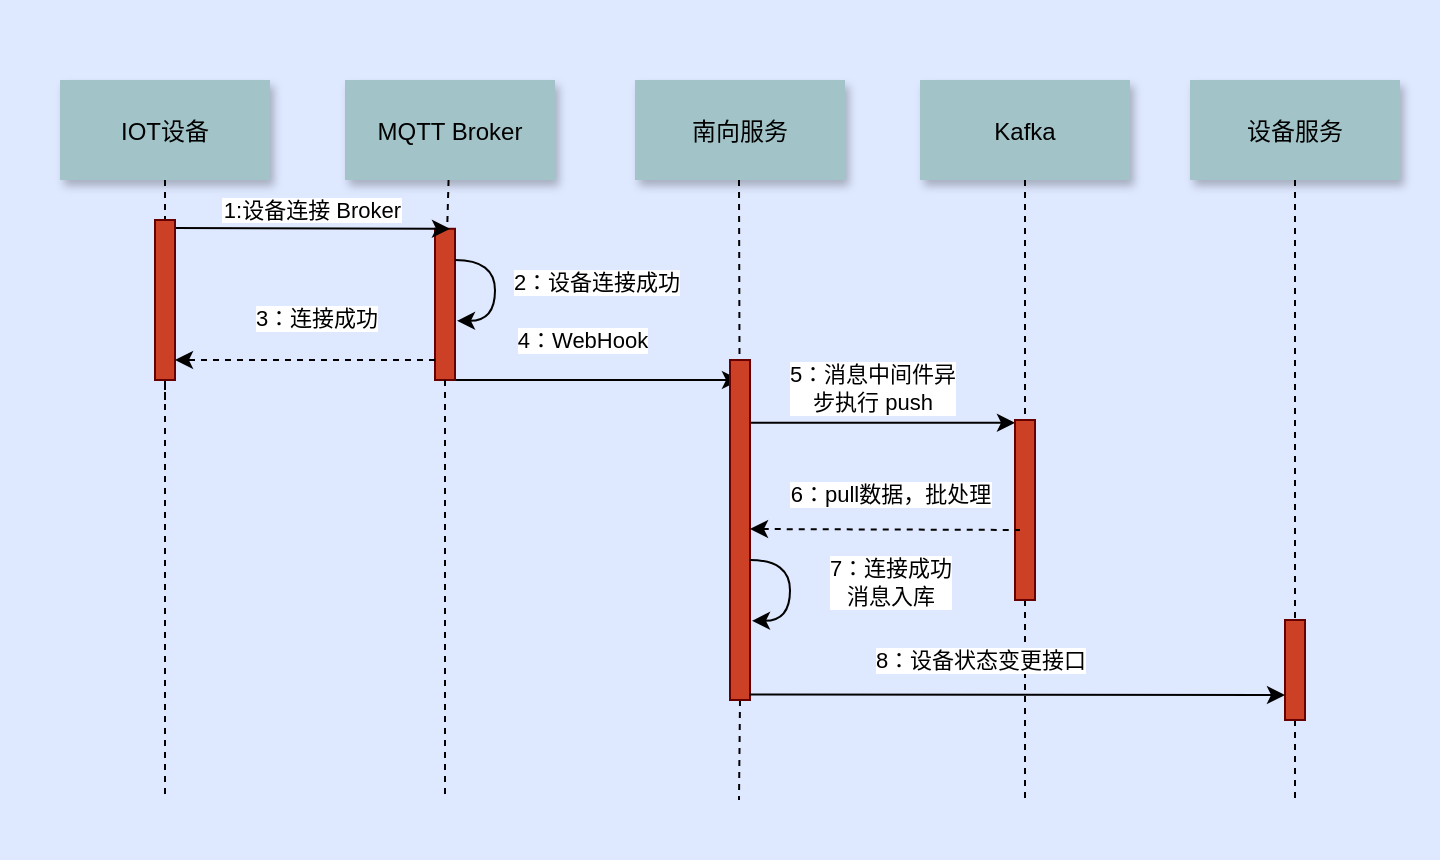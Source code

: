 <mxfile version="14.2.9" type="github">
  <diagram id="8QZ3eNUAxC8fDXzOBn-9" name="第 1 页">
    <mxGraphModel dx="717" dy="395" grid="1" gridSize="10" guides="1" tooltips="1" connect="1" arrows="1" fold="1" page="1" pageScale="1" pageWidth="827" pageHeight="1169" math="0" shadow="0">
      <root>
        <mxCell id="0" />
        <mxCell id="1" parent="0" />
        <mxCell id="eDRu1YladjcgCf84gkkG-1" value="" style="fillColor=#DEE8FF;strokeColor=none" vertex="1" parent="1">
          <mxGeometry x="80" y="20" width="720" height="430" as="geometry" />
        </mxCell>
        <mxCell id="eDRu1YladjcgCf84gkkG-2" value="IOT设备" style="shadow=1;fillColor=#A2C4C9;strokeColor=none" vertex="1" parent="1">
          <mxGeometry x="110" y="60" width="105" height="50" as="geometry" />
        </mxCell>
        <mxCell id="eDRu1YladjcgCf84gkkG-3" value="" style="edgeStyle=orthogonalEdgeStyle;rounded=0;orthogonalLoop=1;jettySize=auto;html=1;entryX=0;entryY=0.25;entryDx=0;entryDy=0;" edge="1" parent="1">
          <mxGeometry relative="1" as="geometry">
            <mxPoint x="450" y="210" as="targetPoint" />
            <Array as="points">
              <mxPoint x="382.5" y="210" />
              <mxPoint x="382.5" y="210" />
            </Array>
            <mxPoint x="307.5" y="210" as="sourcePoint" />
          </mxGeometry>
        </mxCell>
        <mxCell id="eDRu1YladjcgCf84gkkG-4" value="4：WebHook" style="edgeLabel;html=1;align=center;verticalAlign=middle;resizable=0;points=[];" vertex="1" connectable="0" parent="eDRu1YladjcgCf84gkkG-3">
          <mxGeometry x="-0.372" y="1" relative="1" as="geometry">
            <mxPoint x="19" y="-19" as="offset" />
          </mxGeometry>
        </mxCell>
        <mxCell id="eDRu1YladjcgCf84gkkG-5" value="" style="fillColor=#CC4125;strokeColor=#660000" vertex="1" parent="1">
          <mxGeometry x="297.5" y="134.39" width="10" height="75.61" as="geometry" />
        </mxCell>
        <mxCell id="eDRu1YladjcgCf84gkkG-6" value="MQTT Broker" style="shadow=1;fillColor=#A2C4C9;strokeColor=none" vertex="1" parent="1">
          <mxGeometry x="252.5" y="60" width="105" height="50" as="geometry" />
        </mxCell>
        <mxCell id="eDRu1YladjcgCf84gkkG-7" value="" style="edgeStyle=none;endArrow=none;dashed=1" edge="1" parent="1" source="eDRu1YladjcgCf84gkkG-6" target="eDRu1YladjcgCf84gkkG-5">
          <mxGeometry x="229.835" y="165" width="100" height="100" as="geometry">
            <mxPoint x="304.759" y="110" as="sourcePoint" />
            <mxPoint x="305.076" y="165" as="targetPoint" />
          </mxGeometry>
        </mxCell>
        <mxCell id="eDRu1YladjcgCf84gkkG-8" value="南向服务" style="shadow=1;fillColor=#A2C4C9;strokeColor=none" vertex="1" parent="1">
          <mxGeometry x="397.504" y="60.0" width="105" height="50" as="geometry" />
        </mxCell>
        <mxCell id="eDRu1YladjcgCf84gkkG-9" value="Kafka" style="shadow=1;fillColor=#A2C4C9;strokeColor=none" vertex="1" parent="1">
          <mxGeometry x="540" y="60" width="105" height="50" as="geometry" />
        </mxCell>
        <mxCell id="eDRu1YladjcgCf84gkkG-10" value="" style="edgeStyle=elbowEdgeStyle;elbow=horizontal;endArrow=none;dashed=1" edge="1" parent="1" source="eDRu1YladjcgCf84gkkG-2">
          <mxGeometry x="187.5" y="310" width="100" height="100" as="geometry">
            <mxPoint x="187.5" y="410" as="sourcePoint" />
            <mxPoint x="162.5" y="220" as="targetPoint" />
          </mxGeometry>
        </mxCell>
        <mxCell id="eDRu1YladjcgCf84gkkG-11" value="" style="edgeStyle=none;dashed=1;endArrow=none" edge="1" parent="1">
          <mxGeometry x="7.5" y="270" width="100" height="100" as="geometry">
            <mxPoint x="162.5" y="180" as="sourcePoint" />
            <mxPoint x="162.5" y="420" as="targetPoint" />
          </mxGeometry>
        </mxCell>
        <mxCell id="eDRu1YladjcgCf84gkkG-12" value="1:设备连接 Broker" style="edgeStyle=none;verticalLabelPosition=top;verticalAlign=bottom;entryX=0.75;entryY=0;entryDx=0;entryDy=0;" edge="1" parent="1" target="eDRu1YladjcgCf84gkkG-5">
          <mxGeometry x="200.455" y="47.096" width="100" height="100" as="geometry">
            <mxPoint x="167.5" y="134" as="sourcePoint" />
            <mxPoint x="277.5" y="134.386" as="targetPoint" />
          </mxGeometry>
        </mxCell>
        <mxCell id="eDRu1YladjcgCf84gkkG-13" value="" style="edgeStyle=none;endArrow=none;dashed=1;exitX=0.5;exitY=1;exitDx=0;exitDy=0;" edge="1" parent="1" source="eDRu1YladjcgCf84gkkG-24">
          <mxGeometry x="388.988" y="145.0" width="100" height="100" as="geometry">
            <mxPoint x="449.786" y="380" as="sourcePoint" />
            <mxPoint x="449.5" y="420" as="targetPoint" />
          </mxGeometry>
        </mxCell>
        <mxCell id="eDRu1YladjcgCf84gkkG-14" value="" style="edgeStyle=none;endArrow=none;dashed=1" edge="1" parent="1" source="eDRu1YladjcgCf84gkkG-26">
          <mxGeometry x="531.988" y="145.0" width="100" height="100" as="geometry">
            <mxPoint x="592.509" y="80" as="sourcePoint" />
            <mxPoint x="592.5" y="420" as="targetPoint" />
          </mxGeometry>
        </mxCell>
        <mxCell id="eDRu1YladjcgCf84gkkG-15" value="" style="fillColor=#CC4125;strokeColor=#660000" vertex="1" parent="1">
          <mxGeometry x="157.5" y="130" width="10" height="80" as="geometry" />
        </mxCell>
        <mxCell id="eDRu1YladjcgCf84gkkG-16" style="edgeStyle=orthogonalEdgeStyle;curved=1;rounded=0;orthogonalLoop=1;jettySize=auto;html=1;exitX=0.928;exitY=0.095;exitDx=0;exitDy=0;exitPerimeter=0;" edge="1" parent="1">
          <mxGeometry relative="1" as="geometry">
            <mxPoint x="307.5" y="150.008" as="sourcePoint" />
            <mxPoint x="308.5" y="180.4" as="targetPoint" />
            <Array as="points">
              <mxPoint x="327.5" y="150.4" />
              <mxPoint x="327.5" y="180.4" />
              <mxPoint x="308.5" y="180.4" />
            </Array>
          </mxGeometry>
        </mxCell>
        <mxCell id="eDRu1YladjcgCf84gkkG-17" value="2：设备连接成功" style="edgeLabel;html=1;align=center;verticalAlign=middle;resizable=0;points=[];" vertex="1" connectable="0" parent="eDRu1YladjcgCf84gkkG-16">
          <mxGeometry x="-0.314" y="-1" relative="1" as="geometry">
            <mxPoint x="51" y="6.73" as="offset" />
          </mxGeometry>
        </mxCell>
        <mxCell id="eDRu1YladjcgCf84gkkG-18" style="edgeStyle=orthogonalEdgeStyle;rounded=0;orthogonalLoop=1;jettySize=auto;html=1;exitX=0.95;exitY=0.333;exitDx=0;exitDy=0;entryX=0.028;entryY=0.089;entryDx=0;entryDy=0;exitPerimeter=0;entryPerimeter=0;" edge="1" parent="1">
          <mxGeometry relative="1" as="geometry">
            <Array as="points">
              <mxPoint x="454.22" y="231.39" />
            </Array>
            <mxPoint x="454.22" y="220" as="sourcePoint" />
            <mxPoint x="587.5" y="231.4" as="targetPoint" />
          </mxGeometry>
        </mxCell>
        <mxCell id="eDRu1YladjcgCf84gkkG-19" value="5：消息中间件异&lt;br&gt;步执行 push" style="edgeLabel;html=1;align=center;verticalAlign=middle;resizable=0;points=[];" vertex="1" connectable="0" parent="eDRu1YladjcgCf84gkkG-18">
          <mxGeometry x="-0.328" y="-1" relative="1" as="geometry">
            <mxPoint x="24.68" y="-18.71" as="offset" />
          </mxGeometry>
        </mxCell>
        <mxCell id="eDRu1YladjcgCf84gkkG-20" value="" style="edgeStyle=none;endArrow=none;dashed=1" edge="1" parent="1" source="eDRu1YladjcgCf84gkkG-24">
          <mxGeometry x="388.988" y="145.0" width="100" height="100" as="geometry">
            <mxPoint x="449.5" y="80" as="sourcePoint" />
            <mxPoint x="449.944" y="320" as="targetPoint" />
          </mxGeometry>
        </mxCell>
        <mxCell id="eDRu1YladjcgCf84gkkG-21" value="" style="edgeStyle=none;endArrow=none;dashed=1" edge="1" parent="1" source="eDRu1YladjcgCf84gkkG-5">
          <mxGeometry x="334.071" y="309.697" width="100" height="100" as="geometry">
            <mxPoint x="302.5" y="480" as="sourcePoint" />
            <mxPoint x="302.5" y="420" as="targetPoint" />
          </mxGeometry>
        </mxCell>
        <mxCell id="eDRu1YladjcgCf84gkkG-22" value="" style="edgeStyle=orthogonalEdgeStyle;rounded=0;orthogonalLoop=1;jettySize=auto;html=1;dashed=1;" edge="1" parent="1">
          <mxGeometry relative="1" as="geometry">
            <mxPoint x="167.5" y="200" as="targetPoint" />
            <Array as="points">
              <mxPoint x="207.5" y="200" />
              <mxPoint x="207.5" y="200" />
            </Array>
            <mxPoint x="297.5" y="200" as="sourcePoint" />
          </mxGeometry>
        </mxCell>
        <mxCell id="eDRu1YladjcgCf84gkkG-23" value="3：连接成功" style="edgeLabel;html=1;align=center;verticalAlign=middle;resizable=0;points=[];" vertex="1" connectable="0" parent="eDRu1YladjcgCf84gkkG-22">
          <mxGeometry x="-0.372" y="1" relative="1" as="geometry">
            <mxPoint x="-19" y="-22.69" as="offset" />
          </mxGeometry>
        </mxCell>
        <mxCell id="eDRu1YladjcgCf84gkkG-24" value="" style="fillColor=#CC4125;strokeColor=#660000" vertex="1" parent="1">
          <mxGeometry x="445" y="200" width="10" height="170" as="geometry" />
        </mxCell>
        <mxCell id="eDRu1YladjcgCf84gkkG-25" value="" style="edgeStyle=none;endArrow=none;dashed=1" edge="1" parent="1" target="eDRu1YladjcgCf84gkkG-24">
          <mxGeometry x="388.988" y="175.0" width="100" height="100" as="geometry">
            <mxPoint x="449.5" y="110" as="sourcePoint" />
            <mxPoint x="449.944" y="350" as="targetPoint" />
          </mxGeometry>
        </mxCell>
        <mxCell id="eDRu1YladjcgCf84gkkG-26" value="" style="fillColor=#CC4125;strokeColor=#660000" vertex="1" parent="1">
          <mxGeometry x="587.5" y="230" width="10" height="90" as="geometry" />
        </mxCell>
        <mxCell id="eDRu1YladjcgCf84gkkG-27" value="" style="edgeStyle=none;endArrow=none;dashed=1" edge="1" parent="1" source="eDRu1YladjcgCf84gkkG-9" target="eDRu1YladjcgCf84gkkG-26">
          <mxGeometry x="531.988" y="175.0" width="100" height="100" as="geometry">
            <mxPoint x="592.5" y="110" as="sourcePoint" />
            <mxPoint x="592.5" y="450" as="targetPoint" />
          </mxGeometry>
        </mxCell>
        <mxCell id="eDRu1YladjcgCf84gkkG-29" style="edgeStyle=orthogonalEdgeStyle;rounded=0;orthogonalLoop=1;jettySize=auto;html=1;startArrow=classic;startFill=1;endArrow=none;endFill=0;dashed=1;entryX=0.25;entryY=0.611;entryDx=0;entryDy=0;entryPerimeter=0;" edge="1" parent="1" target="eDRu1YladjcgCf84gkkG-26">
          <mxGeometry relative="1" as="geometry">
            <Array as="points" />
            <mxPoint x="455" y="284.5" as="sourcePoint" />
            <mxPoint x="580" y="285" as="targetPoint" />
          </mxGeometry>
        </mxCell>
        <mxCell id="eDRu1YladjcgCf84gkkG-30" value="6：pull数据，批处理" style="edgeLabel;html=1;align=center;verticalAlign=middle;resizable=0;points=[];" vertex="1" connectable="0" parent="eDRu1YladjcgCf84gkkG-29">
          <mxGeometry x="-0.328" y="-1" relative="1" as="geometry">
            <mxPoint x="24.68" y="-18.71" as="offset" />
          </mxGeometry>
        </mxCell>
        <mxCell id="eDRu1YladjcgCf84gkkG-31" style="edgeStyle=orthogonalEdgeStyle;curved=1;rounded=0;orthogonalLoop=1;jettySize=auto;html=1;exitX=0.928;exitY=0.095;exitDx=0;exitDy=0;exitPerimeter=0;" edge="1" parent="1">
          <mxGeometry relative="1" as="geometry">
            <mxPoint x="455.0" y="300.008" as="sourcePoint" />
            <mxPoint x="456" y="330.4" as="targetPoint" />
            <Array as="points">
              <mxPoint x="475" y="300.4" />
              <mxPoint x="475" y="330.4" />
              <mxPoint x="456" y="330.4" />
            </Array>
          </mxGeometry>
        </mxCell>
        <mxCell id="eDRu1YladjcgCf84gkkG-32" value="7：连接成功&lt;br&gt;消息入库" style="edgeLabel;html=1;align=center;verticalAlign=middle;resizable=0;points=[];" vertex="1" connectable="0" parent="eDRu1YladjcgCf84gkkG-31">
          <mxGeometry x="-0.314" y="-1" relative="1" as="geometry">
            <mxPoint x="51" y="6.73" as="offset" />
          </mxGeometry>
        </mxCell>
        <mxCell id="eDRu1YladjcgCf84gkkG-33" value="设备服务" style="shadow=1;fillColor=#A2C4C9;strokeColor=none" vertex="1" parent="1">
          <mxGeometry x="675" y="60" width="105" height="50" as="geometry" />
        </mxCell>
        <mxCell id="eDRu1YladjcgCf84gkkG-34" value="" style="edgeStyle=none;endArrow=none;dashed=1" edge="1" parent="1" source="eDRu1YladjcgCf84gkkG-35">
          <mxGeometry x="666.988" y="145.0" width="100" height="100" as="geometry">
            <mxPoint x="727.509" y="80" as="sourcePoint" />
            <mxPoint x="727.5" y="420" as="targetPoint" />
          </mxGeometry>
        </mxCell>
        <mxCell id="eDRu1YladjcgCf84gkkG-35" value="" style="fillColor=#CC4125;strokeColor=#660000" vertex="1" parent="1">
          <mxGeometry x="722.5" y="330" width="10" height="50" as="geometry" />
        </mxCell>
        <mxCell id="eDRu1YladjcgCf84gkkG-36" value="" style="edgeStyle=none;endArrow=none;dashed=1" edge="1" parent="1" source="eDRu1YladjcgCf84gkkG-33" target="eDRu1YladjcgCf84gkkG-35">
          <mxGeometry x="666.988" y="175.0" width="100" height="100" as="geometry">
            <mxPoint x="727.5" y="110" as="sourcePoint" />
            <mxPoint x="727.5" y="450" as="targetPoint" />
          </mxGeometry>
        </mxCell>
        <mxCell id="eDRu1YladjcgCf84gkkG-39" style="edgeStyle=orthogonalEdgeStyle;rounded=0;orthogonalLoop=1;jettySize=auto;html=1;entryX=0;entryY=0.75;entryDx=0;entryDy=0;exitX=0.965;exitY=0.984;exitDx=0;exitDy=0;exitPerimeter=0;" edge="1" parent="1" source="eDRu1YladjcgCf84gkkG-24" target="eDRu1YladjcgCf84gkkG-35">
          <mxGeometry relative="1" as="geometry">
            <Array as="points">
              <mxPoint x="460" y="367" />
            </Array>
            <mxPoint x="460" y="370" as="sourcePoint" />
            <mxPoint x="597.5" y="370" as="targetPoint" />
          </mxGeometry>
        </mxCell>
        <mxCell id="eDRu1YladjcgCf84gkkG-40" value="8：设备状态变更接口" style="edgeLabel;html=1;align=center;verticalAlign=middle;resizable=0;points=[];" vertex="1" connectable="0" parent="eDRu1YladjcgCf84gkkG-39">
          <mxGeometry x="-0.328" y="-1" relative="1" as="geometry">
            <mxPoint x="24.68" y="-18.71" as="offset" />
          </mxGeometry>
        </mxCell>
      </root>
    </mxGraphModel>
  </diagram>
</mxfile>
